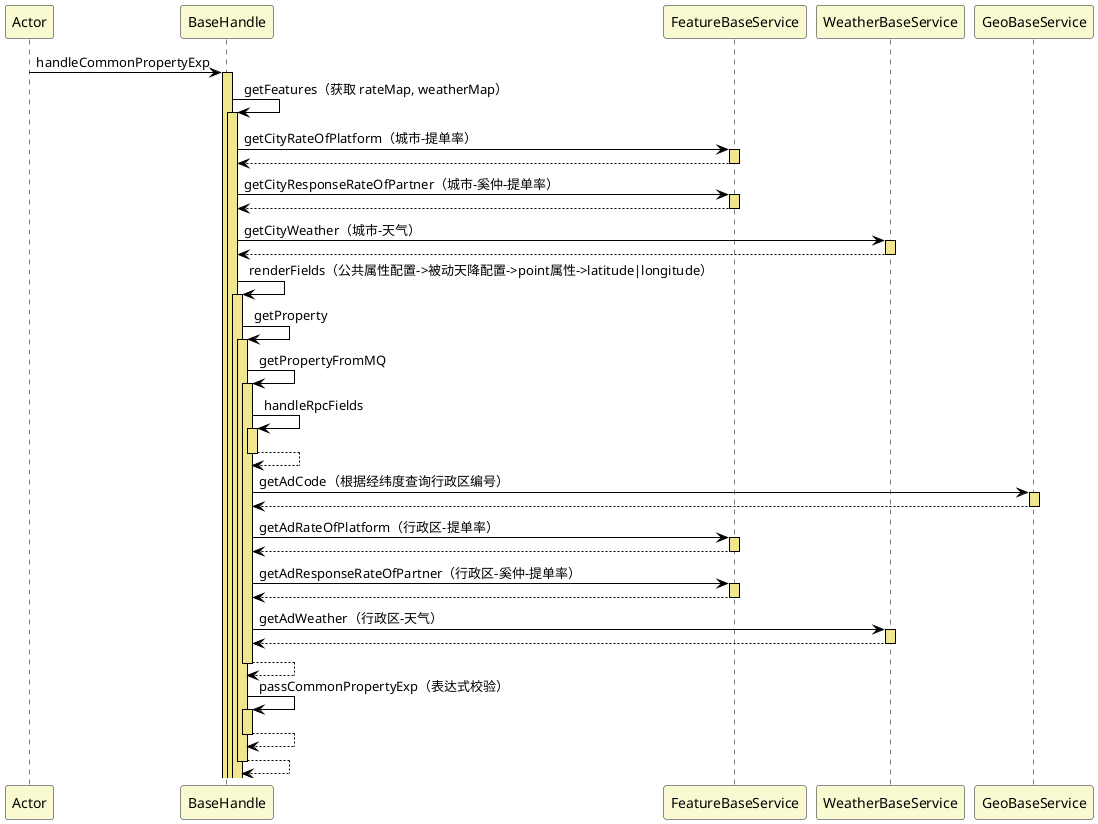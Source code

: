 @startuml
skinparam sequence {
ArrowColor black
LifeLineBorderColor black
LifeLineBackgroundColor khaki

ParticipantBackgroundColor lightgoldenrodyellow
'ParticipantFontName Impact
}

participant Actor
Actor -> BaseHandle : handleCommonPropertyExp
activate BaseHandle
BaseHandle -> BaseHandle : getFeatures（获取 rateMap, weatherMap）
activate BaseHandle
BaseHandle -> FeatureBaseService : getCityRateOfPlatform（城市-提单率）
activate FeatureBaseService
FeatureBaseService --> BaseHandle
deactivate FeatureBaseService
BaseHandle -> FeatureBaseService : getCityResponseRateOfPartner（城市-奚仲-提单率）
activate FeatureBaseService
FeatureBaseService --> BaseHandle
deactivate FeatureBaseService
BaseHandle -> WeatherBaseService : getCityWeather（城市-天气）
activate WeatherBaseService
WeatherBaseService --> BaseHandle
deactivate WeatherBaseService
BaseHandle -> BaseHandle : renderFields（公共属性配置->被动天降配置->point属性->latitude|longitude）
activate BaseHandle
BaseHandle -> BaseHandle : getProperty
activate BaseHandle
BaseHandle -> BaseHandle : getPropertyFromMQ
activate BaseHandle
BaseHandle -> BaseHandle : handleRpcFields
activate BaseHandle
BaseHandle --> BaseHandle
deactivate BaseHandle
BaseHandle -> GeoBaseService : getAdCode（根据经纬度查询行政区编号）
activate GeoBaseService
GeoBaseService --> BaseHandle
deactivate GeoBaseService
BaseHandle -> FeatureBaseService : getAdRateOfPlatform（行政区-提单率）
activate FeatureBaseService
FeatureBaseService --> BaseHandle
deactivate FeatureBaseService
BaseHandle -> FeatureBaseService : getAdResponseRateOfPartner（行政区-奚仲-提单率）
activate FeatureBaseService
FeatureBaseService --> BaseHandle
deactivate FeatureBaseService
BaseHandle -> WeatherBaseService : getAdWeather（行政区-天气）
activate WeatherBaseService
WeatherBaseService --> BaseHandle
deactivate WeatherBaseService
BaseHandle --> BaseHandle
deactivate BaseHandle
BaseHandle -> BaseHandle : passCommonPropertyExp（表达式校验）
activate BaseHandle
BaseHandle --> BaseHandle
deactivate BaseHandle
return
@enduml